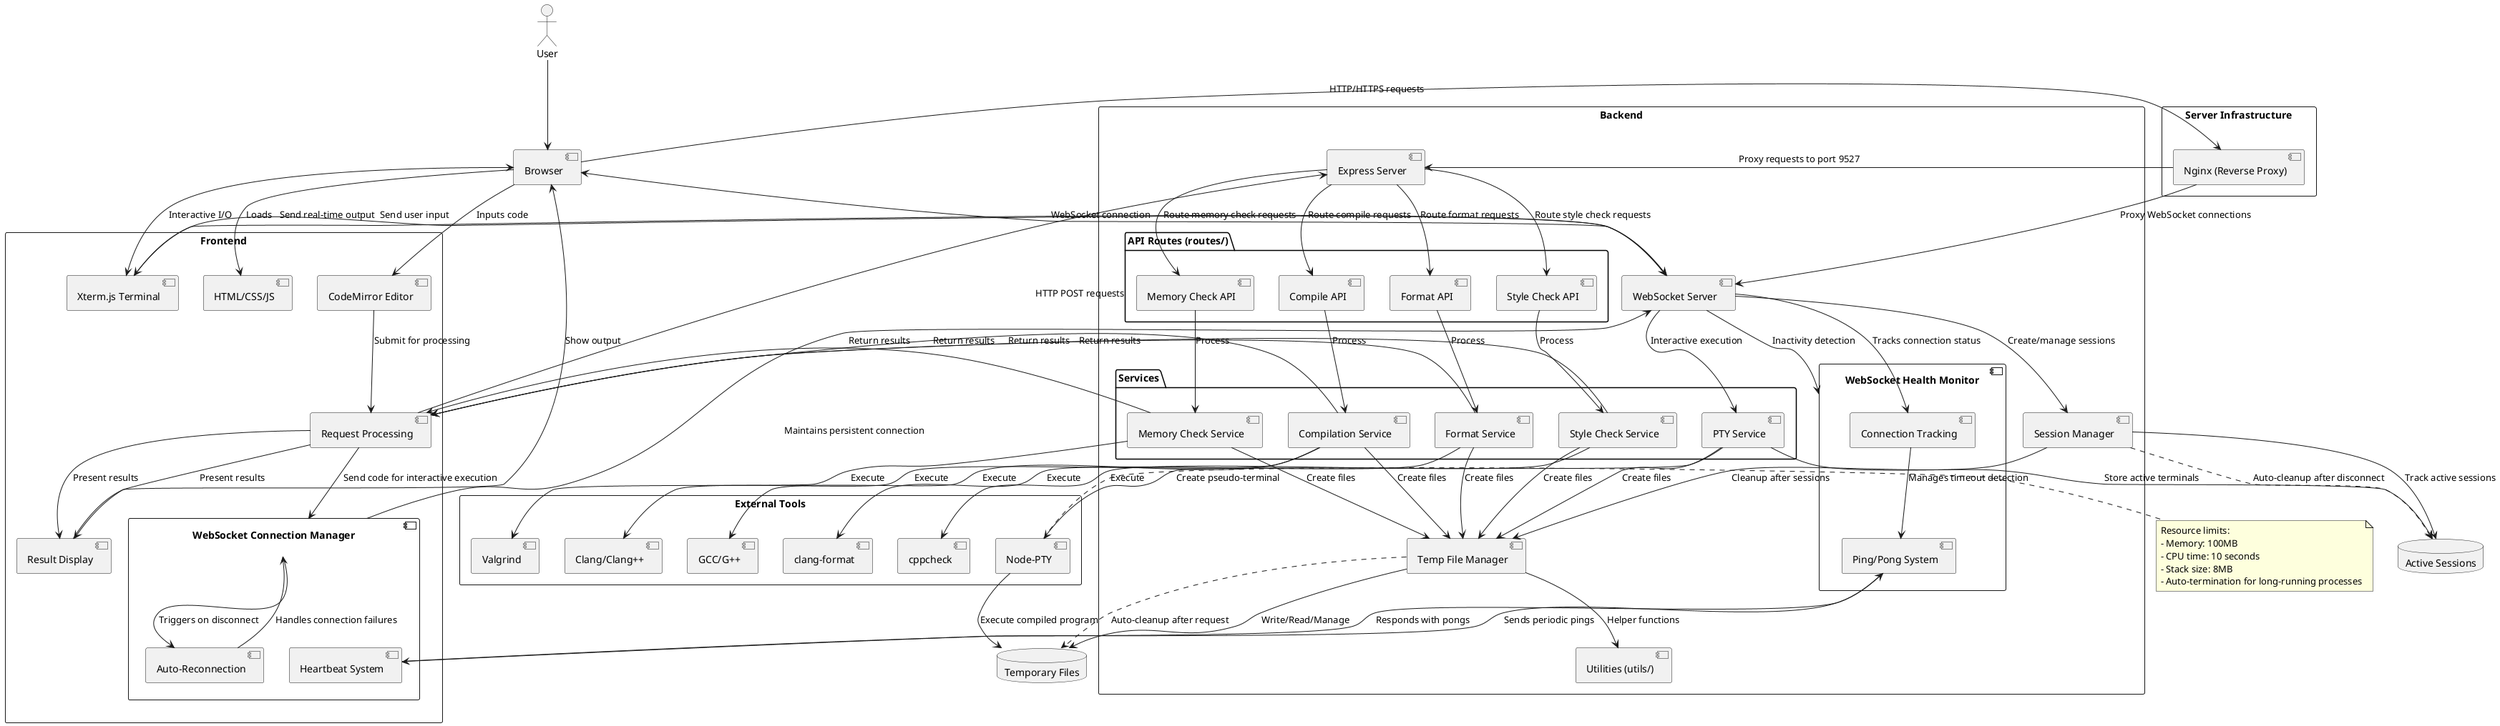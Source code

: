 @startuml Architecture

' Define actors and components
actor "User" as User
component "Browser" as Browser

rectangle "Frontend" {
  component "HTML/CSS/JS" as StaticFiles
  component "CodeMirror Editor" as Editor
  component "Xterm.js Terminal" as Terminal
  component "Result Display" as Display
  component "Request Processing" as FrontProc
  
  component "WebSocket Connection Manager" as WsManager {
    component "Heartbeat System" as HeartbeatClient
    component "Auto-Reconnection" as Reconnect
  }
}

rectangle "Backend" {
  component "Express Server" as Express
  component "WebSocket Server" as WSServer
  
  component "WebSocket Health Monitor" as WsMonitor {
    component "Connection Tracking" as ConnTracker
    component "Ping/Pong System" as HeartbeatServer
  }
  
  package "API Routes (routes/)" {
    component "Compile API" as CompileAPI
    component "Memory Check API" as MemcheckAPI
    component "Format API" as FormatAPI
    component "Style Check API" as StyleAPI
  }
  
  package "Services" {
    component "Compilation Service" as CompileService
    component "Memory Check Service" as MemcheckService
    component "Format Service" as FormatService
    component "Style Check Service" as StyleService
    component "PTY Service" as PTYService
  }
  
  component "Temp File Manager" as TempMgr
  component "Session Manager" as SessionMgr
  component "Utilities (utils/)" as Utils
}

rectangle "External Tools" {
  component "GCC/G++" as GCC
  component "Clang/Clang++" as Clang
  component "Valgrind" as Valgrind
  component "clang-format" as ClangFormat
  component "cppcheck" as Cppcheck
  component "Node-PTY" as NodePTY
}

rectangle "Server Infrastructure" {
  component "Nginx (Reverse Proxy)" as Nginx
}

database "Temporary Files" as TempFiles
database "Active Sessions" as Sessions

' Define relationships
User --> Browser
Browser --> StaticFiles : Loads
Browser --> Editor : Inputs code
Browser <--> Terminal : Interactive I/O

' Frontend connections
Editor --> FrontProc : Submit for processing
FrontProc --> Express : HTTP POST requests
FrontProc --> WsManager : Send code for interactive execution
FrontProc --> Display : Present results

' WebSocket Connection Management
WsManager --> WSServer : Maintains persistent connection
HeartbeatClient --> HeartbeatServer : Sends periodic pings
HeartbeatServer --> HeartbeatClient : Responds with pongs
Reconnect --> WsManager : Handles connection failures
WsManager --> Reconnect : Triggers on disconnect

' Nginx connections
Browser --> Nginx : HTTP/HTTPS requests
Browser <--> WSServer : WebSocket connection
Nginx --> Express : Proxy requests to port 9527
Nginx --> WSServer : Proxy WebSocket connections

' Backend routing
Express --> CompileAPI : Route compile requests
Express --> MemcheckAPI : Route memory check requests
Express --> FormatAPI : Route format requests
Express --> StyleAPI : Route style check requests

' WebSocket server and monitoring
WSServer --> ConnTracker : Tracks connection status
ConnTracker --> HeartbeatServer : Manages timeout detection
WSServer --> WsMonitor : Inactivity detection

' API to Service connections
CompileAPI --> CompileService : Process
MemcheckAPI --> MemcheckService : Process
FormatAPI --> FormatService : Process
StyleAPI --> StyleService : Process

' Service connections
CompileService --> TempMgr : Create files
MemcheckService --> TempMgr : Create files
FormatService --> TempMgr : Create files
StyleService --> TempMgr : Create files
PTYService --> TempMgr : Create files

' External tool connections
CompileService --> GCC : Execute
CompileService --> Clang : Execute
MemcheckService --> Valgrind : Execute
FormatService --> ClangFormat : Execute
StyleService --> Cppcheck : Execute

' File and session management
TempMgr --> TempFiles : Write/Read/Manage
TempMgr --> Utils : Helper functions
SessionMgr --> Sessions : Track active sessions
SessionMgr --> TempMgr : Cleanup after sessions
TempMgr ..> TempFiles : Auto-cleanup after request
SessionMgr ..> Sessions : Auto-cleanup after disconnect

' WebSocket and PTY connections
WSServer --> SessionMgr : Create/manage sessions
WSServer --> PTYService : Interactive execution
PTYService --> NodePTY : Create pseudo-terminal
PTYService --> Sessions : Store active terminals
NodePTY --> TempFiles : Execute compiled program
WSServer --> Terminal : Send real-time output
Terminal --> WSServer : Send user input

' Results
CompileService --> FrontProc : Return results
MemcheckService --> FrontProc : Return results
FormatService --> FrontProc : Return results
StyleService --> FrontProc : Return results
FrontProc --> Display : Present results
Display --> Browser : Show output

' Resource limits note
note right of NodePTY
  Resource limits:
  - Memory: 100MB
  - CPU time: 10 seconds
  - Stack size: 8MB
  - Auto-termination for long-running processes
end note

@enduml
